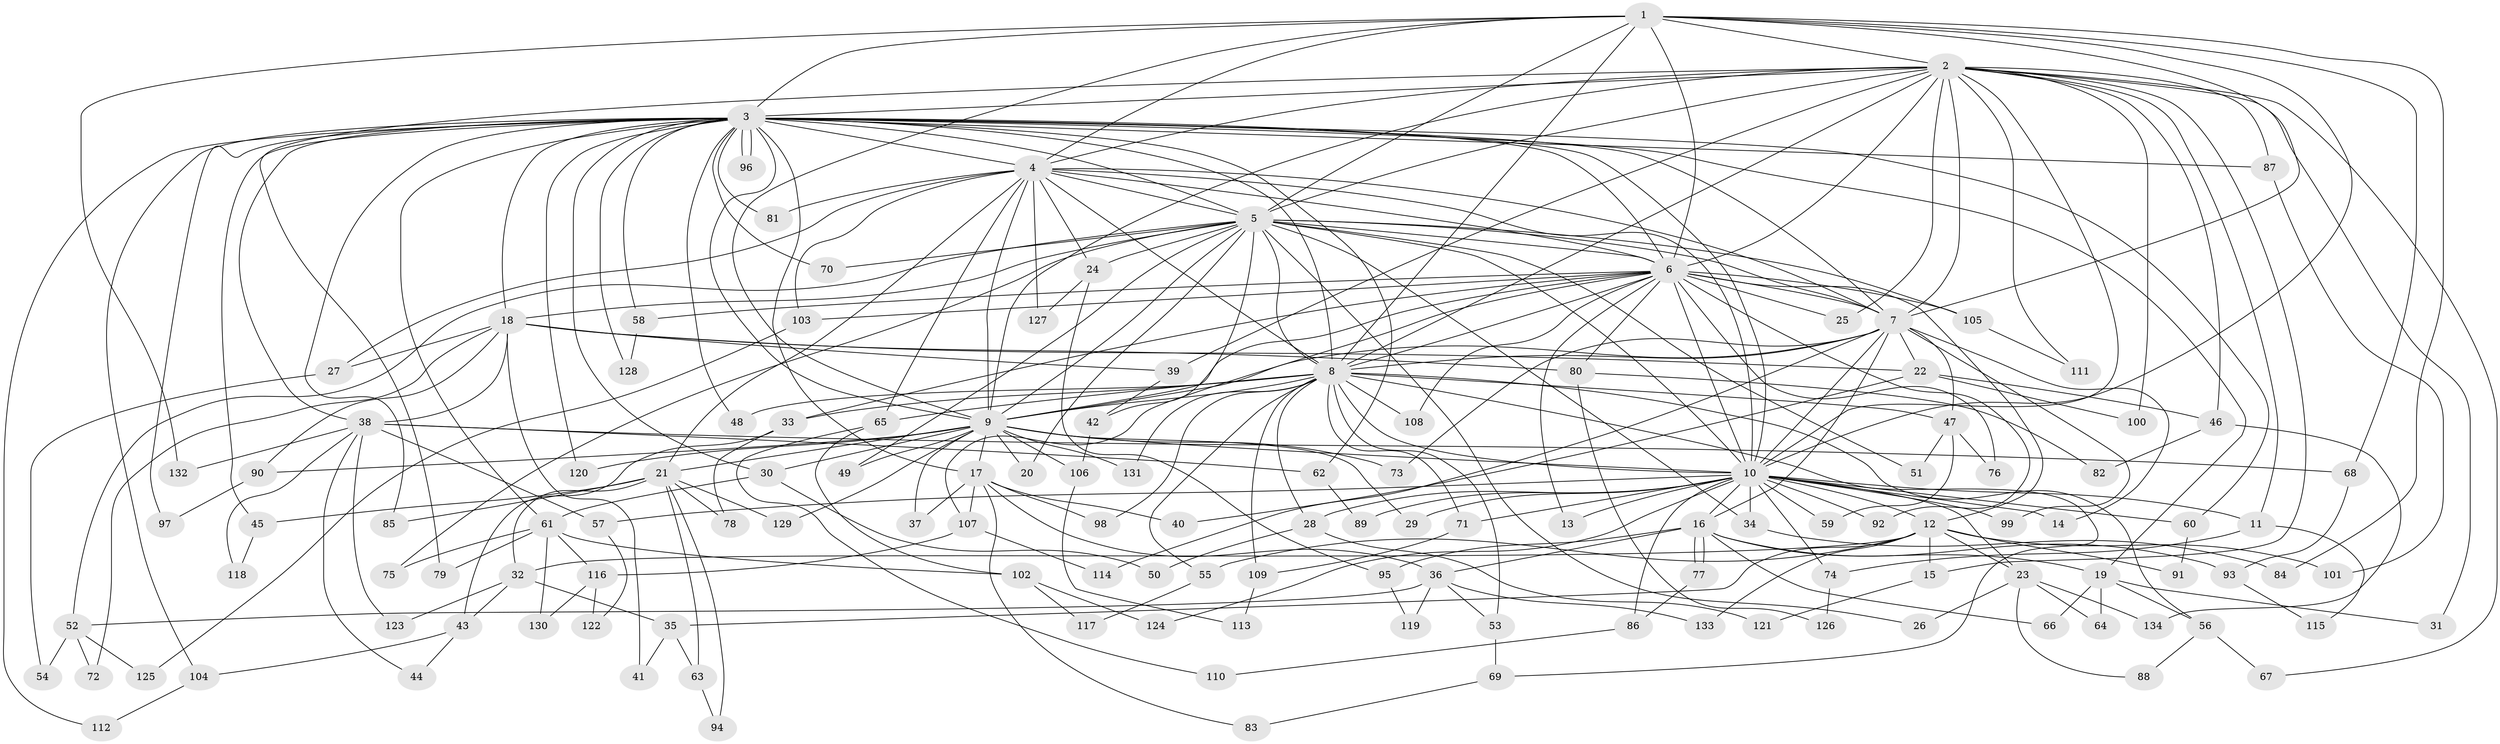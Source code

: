 // Generated by graph-tools (version 1.1) at 2025/46/03/09/25 04:46:04]
// undirected, 134 vertices, 293 edges
graph export_dot {
graph [start="1"]
  node [color=gray90,style=filled];
  1;
  2;
  3;
  4;
  5;
  6;
  7;
  8;
  9;
  10;
  11;
  12;
  13;
  14;
  15;
  16;
  17;
  18;
  19;
  20;
  21;
  22;
  23;
  24;
  25;
  26;
  27;
  28;
  29;
  30;
  31;
  32;
  33;
  34;
  35;
  36;
  37;
  38;
  39;
  40;
  41;
  42;
  43;
  44;
  45;
  46;
  47;
  48;
  49;
  50;
  51;
  52;
  53;
  54;
  55;
  56;
  57;
  58;
  59;
  60;
  61;
  62;
  63;
  64;
  65;
  66;
  67;
  68;
  69;
  70;
  71;
  72;
  73;
  74;
  75;
  76;
  77;
  78;
  79;
  80;
  81;
  82;
  83;
  84;
  85;
  86;
  87;
  88;
  89;
  90;
  91;
  92;
  93;
  94;
  95;
  96;
  97;
  98;
  99;
  100;
  101;
  102;
  103;
  104;
  105;
  106;
  107;
  108;
  109;
  110;
  111;
  112;
  113;
  114;
  115;
  116;
  117;
  118;
  119;
  120;
  121;
  122;
  123;
  124;
  125;
  126;
  127;
  128;
  129;
  130;
  131;
  132;
  133;
  134;
  1 -- 2;
  1 -- 3;
  1 -- 4;
  1 -- 5;
  1 -- 6;
  1 -- 7;
  1 -- 8;
  1 -- 9;
  1 -- 10;
  1 -- 68;
  1 -- 84;
  1 -- 132;
  2 -- 3;
  2 -- 4;
  2 -- 5;
  2 -- 6;
  2 -- 7;
  2 -- 8;
  2 -- 9;
  2 -- 10;
  2 -- 11;
  2 -- 15;
  2 -- 25;
  2 -- 31;
  2 -- 39;
  2 -- 46;
  2 -- 67;
  2 -- 79;
  2 -- 87;
  2 -- 100;
  2 -- 111;
  3 -- 4;
  3 -- 5;
  3 -- 6;
  3 -- 7;
  3 -- 8;
  3 -- 9;
  3 -- 10;
  3 -- 17;
  3 -- 18;
  3 -- 19;
  3 -- 30;
  3 -- 38;
  3 -- 45;
  3 -- 48;
  3 -- 58;
  3 -- 60;
  3 -- 61;
  3 -- 62;
  3 -- 70;
  3 -- 81;
  3 -- 85;
  3 -- 87;
  3 -- 96;
  3 -- 96;
  3 -- 97;
  3 -- 104;
  3 -- 112;
  3 -- 120;
  3 -- 128;
  4 -- 5;
  4 -- 6;
  4 -- 7;
  4 -- 8;
  4 -- 9;
  4 -- 10;
  4 -- 21;
  4 -- 24;
  4 -- 27;
  4 -- 65;
  4 -- 81;
  4 -- 103;
  4 -- 127;
  5 -- 6;
  5 -- 7;
  5 -- 8;
  5 -- 9;
  5 -- 10;
  5 -- 18;
  5 -- 20;
  5 -- 24;
  5 -- 26;
  5 -- 34;
  5 -- 42;
  5 -- 49;
  5 -- 51;
  5 -- 52;
  5 -- 70;
  5 -- 75;
  5 -- 105;
  6 -- 7;
  6 -- 8;
  6 -- 9;
  6 -- 10;
  6 -- 12;
  6 -- 13;
  6 -- 25;
  6 -- 33;
  6 -- 58;
  6 -- 76;
  6 -- 80;
  6 -- 92;
  6 -- 103;
  6 -- 105;
  6 -- 107;
  6 -- 108;
  7 -- 8;
  7 -- 9;
  7 -- 10;
  7 -- 14;
  7 -- 16;
  7 -- 22;
  7 -- 47;
  7 -- 73;
  7 -- 99;
  7 -- 114;
  8 -- 9;
  8 -- 10;
  8 -- 28;
  8 -- 33;
  8 -- 47;
  8 -- 48;
  8 -- 53;
  8 -- 55;
  8 -- 56;
  8 -- 65;
  8 -- 69;
  8 -- 71;
  8 -- 98;
  8 -- 108;
  8 -- 109;
  8 -- 131;
  9 -- 10;
  9 -- 17;
  9 -- 20;
  9 -- 21;
  9 -- 29;
  9 -- 30;
  9 -- 37;
  9 -- 49;
  9 -- 73;
  9 -- 90;
  9 -- 106;
  9 -- 120;
  9 -- 129;
  9 -- 131;
  10 -- 11;
  10 -- 12;
  10 -- 13;
  10 -- 14;
  10 -- 16;
  10 -- 23;
  10 -- 28;
  10 -- 29;
  10 -- 34;
  10 -- 57;
  10 -- 59;
  10 -- 60;
  10 -- 71;
  10 -- 74;
  10 -- 86;
  10 -- 89;
  10 -- 92;
  10 -- 99;
  10 -- 124;
  11 -- 74;
  11 -- 115;
  12 -- 15;
  12 -- 23;
  12 -- 32;
  12 -- 35;
  12 -- 55;
  12 -- 91;
  12 -- 101;
  12 -- 133;
  15 -- 121;
  16 -- 19;
  16 -- 36;
  16 -- 66;
  16 -- 77;
  16 -- 77;
  16 -- 93;
  16 -- 95;
  17 -- 36;
  17 -- 37;
  17 -- 40;
  17 -- 83;
  17 -- 98;
  17 -- 107;
  18 -- 22;
  18 -- 27;
  18 -- 38;
  18 -- 39;
  18 -- 41;
  18 -- 72;
  18 -- 80;
  18 -- 90;
  19 -- 31;
  19 -- 56;
  19 -- 64;
  19 -- 66;
  21 -- 32;
  21 -- 45;
  21 -- 63;
  21 -- 78;
  21 -- 85;
  21 -- 94;
  21 -- 129;
  22 -- 40;
  22 -- 46;
  22 -- 100;
  23 -- 26;
  23 -- 64;
  23 -- 88;
  23 -- 134;
  24 -- 95;
  24 -- 127;
  27 -- 54;
  28 -- 50;
  28 -- 121;
  30 -- 50;
  30 -- 61;
  32 -- 35;
  32 -- 43;
  32 -- 123;
  33 -- 43;
  33 -- 78;
  34 -- 84;
  35 -- 41;
  35 -- 63;
  36 -- 52;
  36 -- 53;
  36 -- 119;
  36 -- 133;
  38 -- 44;
  38 -- 57;
  38 -- 62;
  38 -- 68;
  38 -- 118;
  38 -- 123;
  38 -- 132;
  39 -- 42;
  42 -- 106;
  43 -- 44;
  43 -- 104;
  45 -- 118;
  46 -- 82;
  46 -- 134;
  47 -- 51;
  47 -- 59;
  47 -- 76;
  52 -- 54;
  52 -- 72;
  52 -- 125;
  53 -- 69;
  55 -- 117;
  56 -- 67;
  56 -- 88;
  57 -- 122;
  58 -- 128;
  60 -- 91;
  61 -- 75;
  61 -- 79;
  61 -- 102;
  61 -- 116;
  61 -- 130;
  62 -- 89;
  63 -- 94;
  65 -- 102;
  65 -- 110;
  68 -- 93;
  69 -- 83;
  71 -- 109;
  74 -- 126;
  77 -- 86;
  80 -- 82;
  80 -- 126;
  86 -- 110;
  87 -- 101;
  90 -- 97;
  93 -- 115;
  95 -- 119;
  102 -- 117;
  102 -- 124;
  103 -- 125;
  104 -- 112;
  105 -- 111;
  106 -- 113;
  107 -- 114;
  107 -- 116;
  109 -- 113;
  116 -- 122;
  116 -- 130;
}
